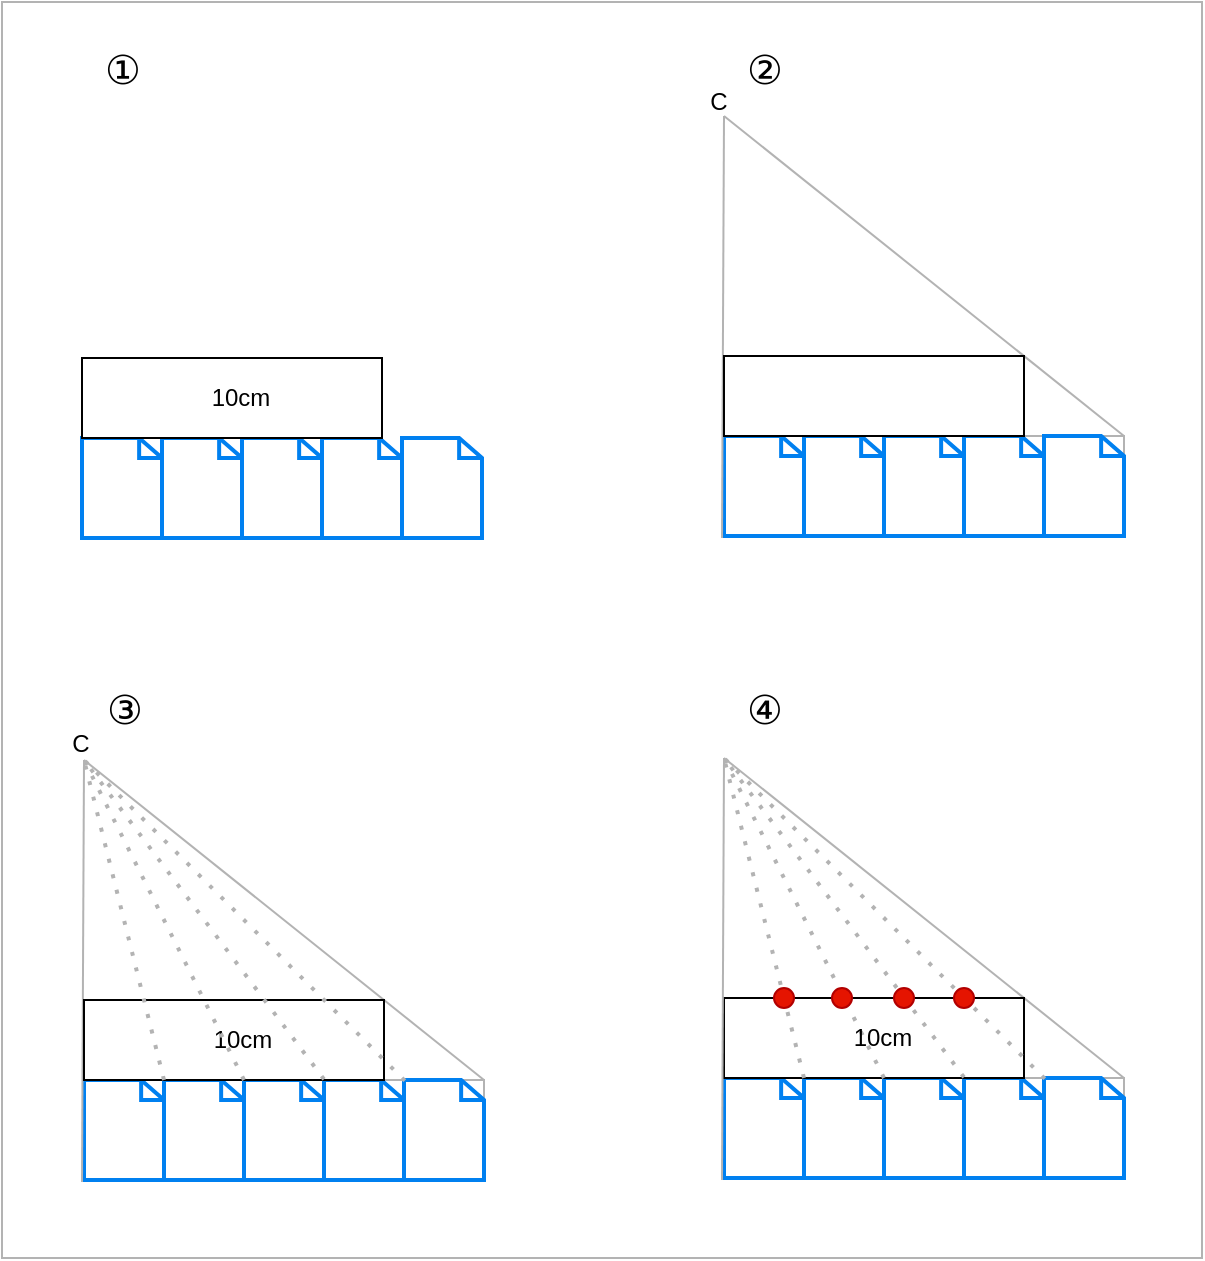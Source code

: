 <mxfile version="17.4.1" type="github">
  <diagram id="1oCC9w_BZzvgBApXP2oO" name="ページ1">
    <mxGraphModel dx="1382" dy="779" grid="1" gridSize="10" guides="1" tooltips="1" connect="1" arrows="1" fold="1" page="1" pageScale="1" pageWidth="827" pageHeight="1169" math="0" shadow="0">
      <root>
        <mxCell id="0" />
        <mxCell id="1" parent="0" />
        <mxCell id="MJJu84xb4zAJNQ6P8vz2-82" value="" style="rounded=0;whiteSpace=wrap;html=1;fontSize=12;strokeColor=#B3B3B3;" vertex="1" parent="1">
          <mxGeometry x="80" y="62" width="600" height="628" as="geometry" />
        </mxCell>
        <mxCell id="MJJu84xb4zAJNQ6P8vz2-66" value="" style="endArrow=none;html=1;rounded=0;strokeColor=#B3B3B3;" edge="1" parent="1">
          <mxGeometry width="50" height="50" relative="1" as="geometry">
            <mxPoint x="641" y="600" as="sourcePoint" />
            <mxPoint x="441" y="440" as="targetPoint" />
          </mxGeometry>
        </mxCell>
        <mxCell id="MJJu84xb4zAJNQ6P8vz2-1" value="" style="html=1;verticalLabelPosition=bottom;align=center;labelBackgroundColor=#ffffff;verticalAlign=top;strokeWidth=2;strokeColor=#0080F0;shadow=0;dashed=0;shape=mxgraph.ios7.icons.document;" vertex="1" parent="1">
          <mxGeometry x="120" y="280" width="40" height="50" as="geometry" />
        </mxCell>
        <mxCell id="MJJu84xb4zAJNQ6P8vz2-2" value="" style="html=1;verticalLabelPosition=bottom;align=center;labelBackgroundColor=#ffffff;verticalAlign=top;strokeWidth=2;strokeColor=#0080F0;shadow=0;dashed=0;shape=mxgraph.ios7.icons.document;" vertex="1" parent="1">
          <mxGeometry x="160" y="280" width="40" height="50" as="geometry" />
        </mxCell>
        <mxCell id="MJJu84xb4zAJNQ6P8vz2-3" value="" style="html=1;verticalLabelPosition=bottom;align=center;labelBackgroundColor=#ffffff;verticalAlign=top;strokeWidth=2;strokeColor=#0080F0;shadow=0;dashed=0;shape=mxgraph.ios7.icons.document;" vertex="1" parent="1">
          <mxGeometry x="200" y="280" width="40" height="50" as="geometry" />
        </mxCell>
        <mxCell id="MJJu84xb4zAJNQ6P8vz2-4" value="" style="html=1;verticalLabelPosition=bottom;align=center;labelBackgroundColor=#ffffff;verticalAlign=top;strokeWidth=2;strokeColor=#0080F0;shadow=0;dashed=0;shape=mxgraph.ios7.icons.document;" vertex="1" parent="1">
          <mxGeometry x="240" y="280" width="40" height="50" as="geometry" />
        </mxCell>
        <mxCell id="MJJu84xb4zAJNQ6P8vz2-5" value="" style="html=1;verticalLabelPosition=bottom;align=center;labelBackgroundColor=#ffffff;verticalAlign=top;strokeWidth=2;strokeColor=#0080F0;shadow=0;dashed=0;shape=mxgraph.ios7.icons.document;" vertex="1" parent="1">
          <mxGeometry x="280" y="280" width="40" height="50" as="geometry" />
        </mxCell>
        <mxCell id="MJJu84xb4zAJNQ6P8vz2-6" value="" style="rounded=0;whiteSpace=wrap;html=1;" vertex="1" parent="1">
          <mxGeometry x="120" y="240" width="150" height="40" as="geometry" />
        </mxCell>
        <mxCell id="MJJu84xb4zAJNQ6P8vz2-21" value="10cm" style="text;html=1;align=center;verticalAlign=middle;resizable=0;points=[];autosize=1;strokeColor=none;fillColor=none;" vertex="1" parent="1">
          <mxGeometry x="174" y="250" width="50" height="20" as="geometry" />
        </mxCell>
        <mxCell id="MJJu84xb4zAJNQ6P8vz2-22" value="" style="rounded=0;whiteSpace=wrap;html=1;strokeColor=#B3B3B3;" vertex="1" parent="1">
          <mxGeometry x="441" y="279" width="200" height="50" as="geometry" />
        </mxCell>
        <mxCell id="MJJu84xb4zAJNQ6P8vz2-23" value="" style="html=1;verticalLabelPosition=bottom;align=center;labelBackgroundColor=#ffffff;verticalAlign=top;strokeWidth=2;strokeColor=#0080F0;shadow=0;dashed=0;shape=mxgraph.ios7.icons.document;" vertex="1" parent="1">
          <mxGeometry x="441" y="279" width="40" height="50" as="geometry" />
        </mxCell>
        <mxCell id="MJJu84xb4zAJNQ6P8vz2-24" value="" style="html=1;verticalLabelPosition=bottom;align=center;labelBackgroundColor=#ffffff;verticalAlign=top;strokeWidth=2;strokeColor=#0080F0;shadow=0;dashed=0;shape=mxgraph.ios7.icons.document;" vertex="1" parent="1">
          <mxGeometry x="481" y="279" width="40" height="50" as="geometry" />
        </mxCell>
        <mxCell id="MJJu84xb4zAJNQ6P8vz2-25" value="" style="html=1;verticalLabelPosition=bottom;align=center;labelBackgroundColor=#ffffff;verticalAlign=top;strokeWidth=2;strokeColor=#0080F0;shadow=0;dashed=0;shape=mxgraph.ios7.icons.document;" vertex="1" parent="1">
          <mxGeometry x="521" y="279" width="40" height="50" as="geometry" />
        </mxCell>
        <mxCell id="MJJu84xb4zAJNQ6P8vz2-26" value="" style="html=1;verticalLabelPosition=bottom;align=center;labelBackgroundColor=#ffffff;verticalAlign=top;strokeWidth=2;strokeColor=#0080F0;shadow=0;dashed=0;shape=mxgraph.ios7.icons.document;" vertex="1" parent="1">
          <mxGeometry x="561" y="279" width="40" height="50" as="geometry" />
        </mxCell>
        <mxCell id="MJJu84xb4zAJNQ6P8vz2-27" value="" style="html=1;verticalLabelPosition=bottom;align=center;labelBackgroundColor=#ffffff;verticalAlign=top;strokeWidth=2;strokeColor=#0080F0;shadow=0;dashed=0;shape=mxgraph.ios7.icons.document;" vertex="1" parent="1">
          <mxGeometry x="601" y="279" width="40" height="50" as="geometry" />
        </mxCell>
        <mxCell id="MJJu84xb4zAJNQ6P8vz2-29" value="" style="endArrow=none;html=1;rounded=0;exitX=-0.025;exitY=1.02;exitDx=0;exitDy=0;exitPerimeter=0;strokeColor=#B3B3B3;" edge="1" parent="1" source="MJJu84xb4zAJNQ6P8vz2-23">
          <mxGeometry width="50" height="50" relative="1" as="geometry">
            <mxPoint x="501" y="349" as="sourcePoint" />
            <mxPoint x="441" y="119" as="targetPoint" />
          </mxGeometry>
        </mxCell>
        <mxCell id="MJJu84xb4zAJNQ6P8vz2-30" value="" style="endArrow=none;html=1;rounded=0;fillColor=#eeeeee;strokeColor=#B3B3B3;" edge="1" parent="1">
          <mxGeometry width="50" height="50" relative="1" as="geometry">
            <mxPoint x="641" y="279" as="sourcePoint" />
            <mxPoint x="441" y="119" as="targetPoint" />
          </mxGeometry>
        </mxCell>
        <mxCell id="MJJu84xb4zAJNQ6P8vz2-39" value="10cm" style="text;html=1;align=center;verticalAlign=middle;resizable=0;points=[];autosize=1;strokeColor=none;fillColor=none;" vertex="1" parent="1">
          <mxGeometry x="495" y="249" width="50" height="20" as="geometry" />
        </mxCell>
        <mxCell id="MJJu84xb4zAJNQ6P8vz2-40" value="" style="rounded=0;whiteSpace=wrap;html=1;strokeColor=#B3B3B3;" vertex="1" parent="1">
          <mxGeometry x="121" y="601" width="200" height="50" as="geometry" />
        </mxCell>
        <mxCell id="MJJu84xb4zAJNQ6P8vz2-41" value="" style="html=1;verticalLabelPosition=bottom;align=center;labelBackgroundColor=#ffffff;verticalAlign=top;strokeWidth=2;strokeColor=#0080F0;shadow=0;dashed=0;shape=mxgraph.ios7.icons.document;" vertex="1" parent="1">
          <mxGeometry x="121" y="601" width="40" height="50" as="geometry" />
        </mxCell>
        <mxCell id="MJJu84xb4zAJNQ6P8vz2-42" value="" style="html=1;verticalLabelPosition=bottom;align=center;labelBackgroundColor=#ffffff;verticalAlign=top;strokeWidth=2;strokeColor=#0080F0;shadow=0;dashed=0;shape=mxgraph.ios7.icons.document;" vertex="1" parent="1">
          <mxGeometry x="161" y="601" width="40" height="50" as="geometry" />
        </mxCell>
        <mxCell id="MJJu84xb4zAJNQ6P8vz2-43" value="" style="html=1;verticalLabelPosition=bottom;align=center;labelBackgroundColor=#ffffff;verticalAlign=top;strokeWidth=2;strokeColor=#0080F0;shadow=0;dashed=0;shape=mxgraph.ios7.icons.document;" vertex="1" parent="1">
          <mxGeometry x="201" y="601" width="40" height="50" as="geometry" />
        </mxCell>
        <mxCell id="MJJu84xb4zAJNQ6P8vz2-44" value="" style="html=1;verticalLabelPosition=bottom;align=center;labelBackgroundColor=#ffffff;verticalAlign=top;strokeWidth=2;strokeColor=#0080F0;shadow=0;dashed=0;shape=mxgraph.ios7.icons.document;" vertex="1" parent="1">
          <mxGeometry x="241" y="601" width="40" height="50" as="geometry" />
        </mxCell>
        <mxCell id="MJJu84xb4zAJNQ6P8vz2-45" value="" style="html=1;verticalLabelPosition=bottom;align=center;labelBackgroundColor=#ffffff;verticalAlign=top;strokeWidth=2;strokeColor=#0080F0;shadow=0;dashed=0;shape=mxgraph.ios7.icons.document;" vertex="1" parent="1">
          <mxGeometry x="281" y="601" width="40" height="50" as="geometry" />
        </mxCell>
        <mxCell id="MJJu84xb4zAJNQ6P8vz2-47" value="" style="endArrow=none;html=1;rounded=0;exitX=-0.025;exitY=1.02;exitDx=0;exitDy=0;exitPerimeter=0;strokeColor=#B3B3B3;" edge="1" parent="1" source="MJJu84xb4zAJNQ6P8vz2-41">
          <mxGeometry width="50" height="50" relative="1" as="geometry">
            <mxPoint x="181" y="671" as="sourcePoint" />
            <mxPoint x="121" y="441" as="targetPoint" />
          </mxGeometry>
        </mxCell>
        <mxCell id="MJJu84xb4zAJNQ6P8vz2-48" value="" style="endArrow=none;html=1;rounded=0;strokeColor=#B3B3B3;" edge="1" parent="1">
          <mxGeometry width="50" height="50" relative="1" as="geometry">
            <mxPoint x="321" y="601" as="sourcePoint" />
            <mxPoint x="121" y="441" as="targetPoint" />
          </mxGeometry>
        </mxCell>
        <mxCell id="MJJu84xb4zAJNQ6P8vz2-58" value="" style="rounded=0;whiteSpace=wrap;html=1;strokeColor=#B3B3B3;" vertex="1" parent="1">
          <mxGeometry x="441" y="600" width="200" height="50" as="geometry" />
        </mxCell>
        <mxCell id="MJJu84xb4zAJNQ6P8vz2-59" value="" style="html=1;verticalLabelPosition=bottom;align=center;labelBackgroundColor=#ffffff;verticalAlign=top;strokeWidth=2;strokeColor=#0080F0;shadow=0;dashed=0;shape=mxgraph.ios7.icons.document;" vertex="1" parent="1">
          <mxGeometry x="441" y="600" width="40" height="50" as="geometry" />
        </mxCell>
        <mxCell id="MJJu84xb4zAJNQ6P8vz2-60" value="" style="html=1;verticalLabelPosition=bottom;align=center;labelBackgroundColor=#ffffff;verticalAlign=top;strokeWidth=2;strokeColor=#0080F0;shadow=0;dashed=0;shape=mxgraph.ios7.icons.document;" vertex="1" parent="1">
          <mxGeometry x="481" y="600" width="40" height="50" as="geometry" />
        </mxCell>
        <mxCell id="MJJu84xb4zAJNQ6P8vz2-61" value="" style="html=1;verticalLabelPosition=bottom;align=center;labelBackgroundColor=#ffffff;verticalAlign=top;strokeWidth=2;strokeColor=#0080F0;shadow=0;dashed=0;shape=mxgraph.ios7.icons.document;" vertex="1" parent="1">
          <mxGeometry x="521" y="600" width="40" height="50" as="geometry" />
        </mxCell>
        <mxCell id="MJJu84xb4zAJNQ6P8vz2-62" value="" style="html=1;verticalLabelPosition=bottom;align=center;labelBackgroundColor=#ffffff;verticalAlign=top;strokeWidth=2;strokeColor=#0080F0;shadow=0;dashed=0;shape=mxgraph.ios7.icons.document;" vertex="1" parent="1">
          <mxGeometry x="561" y="600" width="40" height="50" as="geometry" />
        </mxCell>
        <mxCell id="MJJu84xb4zAJNQ6P8vz2-63" value="" style="html=1;verticalLabelPosition=bottom;align=center;labelBackgroundColor=#ffffff;verticalAlign=top;strokeWidth=2;strokeColor=#0080F0;shadow=0;dashed=0;shape=mxgraph.ios7.icons.document;" vertex="1" parent="1">
          <mxGeometry x="601" y="600" width="40" height="50" as="geometry" />
        </mxCell>
        <mxCell id="MJJu84xb4zAJNQ6P8vz2-64" value="" style="rounded=0;whiteSpace=wrap;html=1;" vertex="1" parent="1">
          <mxGeometry x="441" y="560" width="150" height="40" as="geometry" />
        </mxCell>
        <mxCell id="MJJu84xb4zAJNQ6P8vz2-65" value="" style="endArrow=none;html=1;rounded=0;exitX=-0.025;exitY=1.02;exitDx=0;exitDy=0;exitPerimeter=0;strokeColor=#B3B3B3;" edge="1" parent="1" source="MJJu84xb4zAJNQ6P8vz2-59">
          <mxGeometry width="50" height="50" relative="1" as="geometry">
            <mxPoint x="501" y="670" as="sourcePoint" />
            <mxPoint x="441" y="440" as="targetPoint" />
          </mxGeometry>
        </mxCell>
        <mxCell id="MJJu84xb4zAJNQ6P8vz2-67" value="" style="endArrow=none;dashed=1;html=1;dashPattern=1 3;strokeWidth=2;rounded=0;strokeColor=#B3B3B3;" edge="1" parent="1">
          <mxGeometry width="50" height="50" relative="1" as="geometry">
            <mxPoint x="481" y="600" as="sourcePoint" />
            <mxPoint x="441" y="440" as="targetPoint" />
          </mxGeometry>
        </mxCell>
        <mxCell id="MJJu84xb4zAJNQ6P8vz2-68" value="" style="endArrow=none;dashed=1;html=1;dashPattern=1 3;strokeWidth=2;rounded=0;strokeColor=#B3B3B3;" edge="1" parent="1">
          <mxGeometry width="50" height="50" relative="1" as="geometry">
            <mxPoint x="521" y="600" as="sourcePoint" />
            <mxPoint x="441" y="440" as="targetPoint" />
          </mxGeometry>
        </mxCell>
        <mxCell id="MJJu84xb4zAJNQ6P8vz2-69" value="" style="endArrow=none;dashed=1;html=1;dashPattern=1 3;strokeWidth=2;rounded=0;exitX=0;exitY=-0.007;exitDx=0;exitDy=0;exitPerimeter=0;strokeColor=#B3B3B3;" edge="1" parent="1" source="MJJu84xb4zAJNQ6P8vz2-62">
          <mxGeometry width="50" height="50" relative="1" as="geometry">
            <mxPoint x="491" y="570" as="sourcePoint" />
            <mxPoint x="441" y="440" as="targetPoint" />
          </mxGeometry>
        </mxCell>
        <mxCell id="MJJu84xb4zAJNQ6P8vz2-70" value="" style="endArrow=none;dashed=1;html=1;dashPattern=1 3;strokeWidth=2;rounded=0;exitX=0.802;exitY=0.007;exitDx=0;exitDy=0;exitPerimeter=0;strokeColor=#B3B3B3;" edge="1" parent="1" source="MJJu84xb4zAJNQ6P8vz2-58">
          <mxGeometry width="50" height="50" relative="1" as="geometry">
            <mxPoint x="491" y="570" as="sourcePoint" />
            <mxPoint x="441" y="440" as="targetPoint" />
          </mxGeometry>
        </mxCell>
        <mxCell id="MJJu84xb4zAJNQ6P8vz2-71" value="" style="ellipse;whiteSpace=wrap;html=1;aspect=fixed;fillColor=#e51400;fontColor=#ffffff;strokeColor=#B20000;" vertex="1" parent="1">
          <mxGeometry x="466" y="555" width="10" height="10" as="geometry" />
        </mxCell>
        <mxCell id="MJJu84xb4zAJNQ6P8vz2-72" value="" style="ellipse;whiteSpace=wrap;html=1;aspect=fixed;fillColor=#e51400;fontColor=#ffffff;strokeColor=#B20000;" vertex="1" parent="1">
          <mxGeometry x="495" y="555" width="10" height="10" as="geometry" />
        </mxCell>
        <mxCell id="MJJu84xb4zAJNQ6P8vz2-73" value="" style="ellipse;whiteSpace=wrap;html=1;aspect=fixed;fillColor=#e51400;fontColor=#ffffff;strokeColor=#B20000;" vertex="1" parent="1">
          <mxGeometry x="526" y="555" width="10" height="10" as="geometry" />
        </mxCell>
        <mxCell id="MJJu84xb4zAJNQ6P8vz2-74" value="" style="ellipse;whiteSpace=wrap;html=1;aspect=fixed;fillColor=#e51400;fontColor=#ffffff;strokeColor=#B20000;" vertex="1" parent="1">
          <mxGeometry x="556" y="555" width="10" height="10" as="geometry" />
        </mxCell>
        <mxCell id="MJJu84xb4zAJNQ6P8vz2-75" value="10cm" style="text;html=1;align=center;verticalAlign=middle;resizable=0;points=[];autosize=1;strokeColor=none;fillColor=none;" vertex="1" parent="1">
          <mxGeometry x="495" y="570" width="50" height="20" as="geometry" />
        </mxCell>
        <mxCell id="MJJu84xb4zAJNQ6P8vz2-76" value="①" style="text;html=1;align=center;verticalAlign=middle;resizable=0;points=[];autosize=1;strokeColor=none;fillColor=none;fontSize=20;" vertex="1" parent="1">
          <mxGeometry x="120" y="80" width="40" height="30" as="geometry" />
        </mxCell>
        <mxCell id="MJJu84xb4zAJNQ6P8vz2-77" value="②" style="text;html=1;align=center;verticalAlign=middle;resizable=0;points=[];autosize=1;strokeColor=none;fillColor=none;fontSize=20;" vertex="1" parent="1">
          <mxGeometry x="441" y="80" width="40" height="30" as="geometry" />
        </mxCell>
        <mxCell id="MJJu84xb4zAJNQ6P8vz2-78" value="③" style="text;html=1;align=center;verticalAlign=middle;resizable=0;points=[];autosize=1;strokeColor=none;fillColor=none;fontSize=20;" vertex="1" parent="1">
          <mxGeometry x="121" y="400" width="40" height="30" as="geometry" />
        </mxCell>
        <mxCell id="MJJu84xb4zAJNQ6P8vz2-79" value="④" style="text;html=1;align=center;verticalAlign=middle;resizable=0;points=[];autosize=1;strokeColor=none;fillColor=none;fontSize=20;" vertex="1" parent="1">
          <mxGeometry x="441" y="400" width="40" height="30" as="geometry" />
        </mxCell>
        <mxCell id="MJJu84xb4zAJNQ6P8vz2-28" value="" style="rounded=0;whiteSpace=wrap;html=1;" vertex="1" parent="1">
          <mxGeometry x="441" y="239" width="150" height="40" as="geometry" />
        </mxCell>
        <mxCell id="MJJu84xb4zAJNQ6P8vz2-46" value="" style="rounded=0;whiteSpace=wrap;html=1;" vertex="1" parent="1">
          <mxGeometry x="121" y="561" width="150" height="40" as="geometry" />
        </mxCell>
        <mxCell id="MJJu84xb4zAJNQ6P8vz2-57" value="10cm" style="text;html=1;align=center;verticalAlign=middle;resizable=0;points=[];autosize=1;strokeColor=none;fillColor=none;" vertex="1" parent="1">
          <mxGeometry x="175" y="571" width="50" height="20" as="geometry" />
        </mxCell>
        <mxCell id="MJJu84xb4zAJNQ6P8vz2-49" value="" style="endArrow=none;dashed=1;html=1;dashPattern=1 3;strokeWidth=2;rounded=0;strokeColor=#B3B3B3;" edge="1" parent="1">
          <mxGeometry width="50" height="50" relative="1" as="geometry">
            <mxPoint x="161" y="601" as="sourcePoint" />
            <mxPoint x="121" y="441" as="targetPoint" />
          </mxGeometry>
        </mxCell>
        <mxCell id="MJJu84xb4zAJNQ6P8vz2-50" value="" style="endArrow=none;dashed=1;html=1;dashPattern=1 3;strokeWidth=2;rounded=0;strokeColor=#B3B3B3;" edge="1" parent="1">
          <mxGeometry width="50" height="50" relative="1" as="geometry">
            <mxPoint x="201" y="601" as="sourcePoint" />
            <mxPoint x="121" y="441" as="targetPoint" />
          </mxGeometry>
        </mxCell>
        <mxCell id="MJJu84xb4zAJNQ6P8vz2-51" value="" style="endArrow=none;dashed=1;html=1;dashPattern=1 3;strokeWidth=2;rounded=0;exitX=0;exitY=-0.007;exitDx=0;exitDy=0;exitPerimeter=0;strokeColor=#B3B3B3;" edge="1" parent="1" source="MJJu84xb4zAJNQ6P8vz2-44">
          <mxGeometry width="50" height="50" relative="1" as="geometry">
            <mxPoint x="171" y="571" as="sourcePoint" />
            <mxPoint x="121" y="441" as="targetPoint" />
          </mxGeometry>
        </mxCell>
        <mxCell id="MJJu84xb4zAJNQ6P8vz2-52" value="" style="endArrow=none;dashed=1;html=1;dashPattern=1 3;strokeWidth=2;rounded=0;exitX=0.802;exitY=0.007;exitDx=0;exitDy=0;exitPerimeter=0;strokeColor=#B3B3B3;" edge="1" parent="1" source="MJJu84xb4zAJNQ6P8vz2-40">
          <mxGeometry width="50" height="50" relative="1" as="geometry">
            <mxPoint x="171" y="571" as="sourcePoint" />
            <mxPoint x="121" y="441" as="targetPoint" />
          </mxGeometry>
        </mxCell>
        <mxCell id="MJJu84xb4zAJNQ6P8vz2-80" value="C" style="text;html=1;align=center;verticalAlign=middle;resizable=0;points=[];autosize=1;strokeColor=none;fillColor=none;fontSize=12;" vertex="1" parent="1">
          <mxGeometry x="428" y="102" width="20" height="20" as="geometry" />
        </mxCell>
        <mxCell id="MJJu84xb4zAJNQ6P8vz2-81" value="C" style="text;html=1;align=center;verticalAlign=middle;resizable=0;points=[];autosize=1;strokeColor=none;fillColor=none;fontSize=12;" vertex="1" parent="1">
          <mxGeometry x="109" y="423" width="20" height="20" as="geometry" />
        </mxCell>
      </root>
    </mxGraphModel>
  </diagram>
</mxfile>
